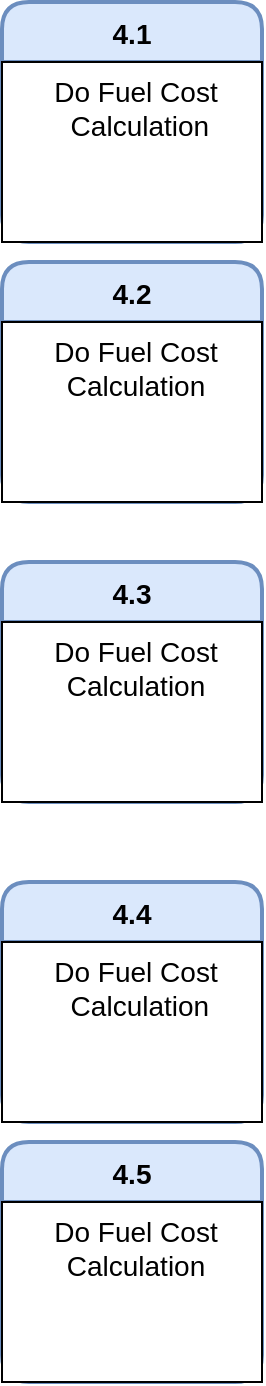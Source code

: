 <mxfile version="15.3.4" type="github">
  <diagram id="osjkvogEdQzCWs6-95Zz" name="Page-1">
    <mxGraphModel dx="1276" dy="571" grid="1" gridSize="10" guides="1" tooltips="1" connect="1" arrows="1" fold="1" page="1" pageScale="1" pageWidth="827" pageHeight="1169" math="0" shadow="0">
      <root>
        <mxCell id="0" />
        <mxCell id="1" parent="0" />
        <mxCell id="lgQb5l1NlrVly9EAT6a5-1" value="4.1" style="swimlane;childLayout=stackLayout;horizontal=1;startSize=30;horizontalStack=0;rounded=1;fontSize=14;fontStyle=1;strokeWidth=2;resizeParent=0;resizeLast=1;shadow=0;dashed=0;align=center;hachureGap=4;pointerEvents=0;fillColor=#dae8fc;strokeColor=#6c8ebf;" vertex="1" parent="1">
          <mxGeometry x="343" y="130" width="130" height="120" as="geometry" />
        </mxCell>
        <mxCell id="lgQb5l1NlrVly9EAT6a5-2" value="Do Fuel Cost&#xa; Calculation" style="align=center;spacingLeft=4;fontSize=14;verticalAlign=top;resizable=0;rotatable=0;part=1;" vertex="1" parent="lgQb5l1NlrVly9EAT6a5-1">
          <mxGeometry y="30" width="130" height="90" as="geometry" />
        </mxCell>
        <mxCell id="lgQb5l1NlrVly9EAT6a5-3" value="" style="align=center;spacingLeft=4;fontSize=14;verticalAlign=top;resizable=0;rotatable=0;part=1;" vertex="1" parent="lgQb5l1NlrVly9EAT6a5-1">
          <mxGeometry y="120" width="130" as="geometry" />
        </mxCell>
        <mxCell id="lgQb5l1NlrVly9EAT6a5-4" value="" style="align=center;spacingLeft=4;fontSize=14;verticalAlign=top;resizable=0;rotatable=0;part=1;" vertex="1" parent="lgQb5l1NlrVly9EAT6a5-1">
          <mxGeometry y="120" width="130" as="geometry" />
        </mxCell>
        <mxCell id="lgQb5l1NlrVly9EAT6a5-7" value="4.2" style="swimlane;childLayout=stackLayout;horizontal=1;startSize=30;horizontalStack=0;rounded=1;fontSize=14;fontStyle=1;strokeWidth=2;resizeParent=0;resizeLast=1;shadow=0;dashed=0;align=center;hachureGap=4;pointerEvents=0;fillColor=#dae8fc;strokeColor=#6c8ebf;" vertex="1" parent="1">
          <mxGeometry x="343" y="260" width="130" height="120" as="geometry" />
        </mxCell>
        <mxCell id="lgQb5l1NlrVly9EAT6a5-8" value="Do Fuel Cost&#xa; Calculation" style="align=center;spacingLeft=4;fontSize=14;verticalAlign=top;resizable=0;rotatable=0;part=1;" vertex="1" parent="lgQb5l1NlrVly9EAT6a5-7">
          <mxGeometry y="30" width="130" height="90" as="geometry" />
        </mxCell>
        <mxCell id="lgQb5l1NlrVly9EAT6a5-9" value="" style="align=center;spacingLeft=4;fontSize=14;verticalAlign=top;resizable=0;rotatable=0;part=1;" vertex="1" parent="lgQb5l1NlrVly9EAT6a5-7">
          <mxGeometry y="120" width="130" as="geometry" />
        </mxCell>
        <mxCell id="lgQb5l1NlrVly9EAT6a5-10" value="" style="align=center;spacingLeft=4;fontSize=14;verticalAlign=top;resizable=0;rotatable=0;part=1;" vertex="1" parent="lgQb5l1NlrVly9EAT6a5-7">
          <mxGeometry y="120" width="130" as="geometry" />
        </mxCell>
        <mxCell id="lgQb5l1NlrVly9EAT6a5-11" value="Do Fuel Cost&#xa; Calculation" style="align=center;spacingLeft=4;fontSize=14;verticalAlign=top;resizable=0;rotatable=0;part=1;" vertex="1" parent="1">
          <mxGeometry x="343" y="290" width="130" height="90" as="geometry" />
        </mxCell>
        <mxCell id="lgQb5l1NlrVly9EAT6a5-12" value="4.3" style="swimlane;childLayout=stackLayout;horizontal=1;startSize=30;horizontalStack=0;rounded=1;fontSize=14;fontStyle=1;strokeWidth=2;resizeParent=0;resizeLast=1;shadow=0;dashed=0;align=center;hachureGap=4;pointerEvents=0;fillColor=#dae8fc;strokeColor=#6c8ebf;" vertex="1" parent="1">
          <mxGeometry x="343" y="410" width="130" height="120" as="geometry" />
        </mxCell>
        <mxCell id="lgQb5l1NlrVly9EAT6a5-13" value="Do Fuel Cost&#xa; Calculation" style="align=center;spacingLeft=4;fontSize=14;verticalAlign=top;resizable=0;rotatable=0;part=1;" vertex="1" parent="lgQb5l1NlrVly9EAT6a5-12">
          <mxGeometry y="30" width="130" height="90" as="geometry" />
        </mxCell>
        <mxCell id="lgQb5l1NlrVly9EAT6a5-14" value="" style="align=center;spacingLeft=4;fontSize=14;verticalAlign=top;resizable=0;rotatable=0;part=1;" vertex="1" parent="lgQb5l1NlrVly9EAT6a5-12">
          <mxGeometry y="120" width="130" as="geometry" />
        </mxCell>
        <mxCell id="lgQb5l1NlrVly9EAT6a5-15" value="" style="align=center;spacingLeft=4;fontSize=14;verticalAlign=top;resizable=0;rotatable=0;part=1;" vertex="1" parent="lgQb5l1NlrVly9EAT6a5-12">
          <mxGeometry y="120" width="130" as="geometry" />
        </mxCell>
        <mxCell id="lgQb5l1NlrVly9EAT6a5-16" value="Do Fuel Cost&#xa; Calculation" style="align=center;spacingLeft=4;fontSize=14;verticalAlign=top;resizable=0;rotatable=0;part=1;" vertex="1" parent="1">
          <mxGeometry x="343" y="440" width="130" height="90" as="geometry" />
        </mxCell>
        <mxCell id="lgQb5l1NlrVly9EAT6a5-17" value="4.4" style="swimlane;childLayout=stackLayout;horizontal=1;startSize=30;horizontalStack=0;rounded=1;fontSize=14;fontStyle=1;strokeWidth=2;resizeParent=0;resizeLast=1;shadow=0;dashed=0;align=center;hachureGap=4;pointerEvents=0;fillColor=#dae8fc;strokeColor=#6c8ebf;" vertex="1" parent="1">
          <mxGeometry x="343" y="570" width="130" height="120" as="geometry" />
        </mxCell>
        <mxCell id="lgQb5l1NlrVly9EAT6a5-18" value="Do Fuel Cost&#xa; Calculation" style="align=center;spacingLeft=4;fontSize=14;verticalAlign=top;resizable=0;rotatable=0;part=1;" vertex="1" parent="lgQb5l1NlrVly9EAT6a5-17">
          <mxGeometry y="30" width="130" height="90" as="geometry" />
        </mxCell>
        <mxCell id="lgQb5l1NlrVly9EAT6a5-19" value="" style="align=center;spacingLeft=4;fontSize=14;verticalAlign=top;resizable=0;rotatable=0;part=1;" vertex="1" parent="lgQb5l1NlrVly9EAT6a5-17">
          <mxGeometry y="120" width="130" as="geometry" />
        </mxCell>
        <mxCell id="lgQb5l1NlrVly9EAT6a5-20" value="" style="align=center;spacingLeft=4;fontSize=14;verticalAlign=top;resizable=0;rotatable=0;part=1;" vertex="1" parent="lgQb5l1NlrVly9EAT6a5-17">
          <mxGeometry y="120" width="130" as="geometry" />
        </mxCell>
        <mxCell id="lgQb5l1NlrVly9EAT6a5-23" value="4.5" style="swimlane;childLayout=stackLayout;horizontal=1;startSize=30;horizontalStack=0;rounded=1;fontSize=14;fontStyle=1;strokeWidth=2;resizeParent=0;resizeLast=1;shadow=0;dashed=0;align=center;hachureGap=4;pointerEvents=0;fillColor=#dae8fc;strokeColor=#6c8ebf;" vertex="1" parent="1">
          <mxGeometry x="343" y="700" width="130" height="120" as="geometry" />
        </mxCell>
        <mxCell id="lgQb5l1NlrVly9EAT6a5-24" value="Do Fuel Cost&#xa; Calculation" style="align=center;spacingLeft=4;fontSize=14;verticalAlign=top;resizable=0;rotatable=0;part=1;" vertex="1" parent="lgQb5l1NlrVly9EAT6a5-23">
          <mxGeometry y="30" width="130" height="90" as="geometry" />
        </mxCell>
        <mxCell id="lgQb5l1NlrVly9EAT6a5-25" value="" style="align=center;spacingLeft=4;fontSize=14;verticalAlign=top;resizable=0;rotatable=0;part=1;" vertex="1" parent="lgQb5l1NlrVly9EAT6a5-23">
          <mxGeometry y="120" width="130" as="geometry" />
        </mxCell>
        <mxCell id="lgQb5l1NlrVly9EAT6a5-26" value="" style="align=center;spacingLeft=4;fontSize=14;verticalAlign=top;resizable=0;rotatable=0;part=1;" vertex="1" parent="lgQb5l1NlrVly9EAT6a5-23">
          <mxGeometry y="120" width="130" as="geometry" />
        </mxCell>
        <mxCell id="lgQb5l1NlrVly9EAT6a5-27" value="Do Fuel Cost&#xa; Calculation" style="align=center;spacingLeft=4;fontSize=14;verticalAlign=top;resizable=0;rotatable=0;part=1;" vertex="1" parent="1">
          <mxGeometry x="343" y="730" width="130" height="90" as="geometry" />
        </mxCell>
      </root>
    </mxGraphModel>
  </diagram>
</mxfile>
